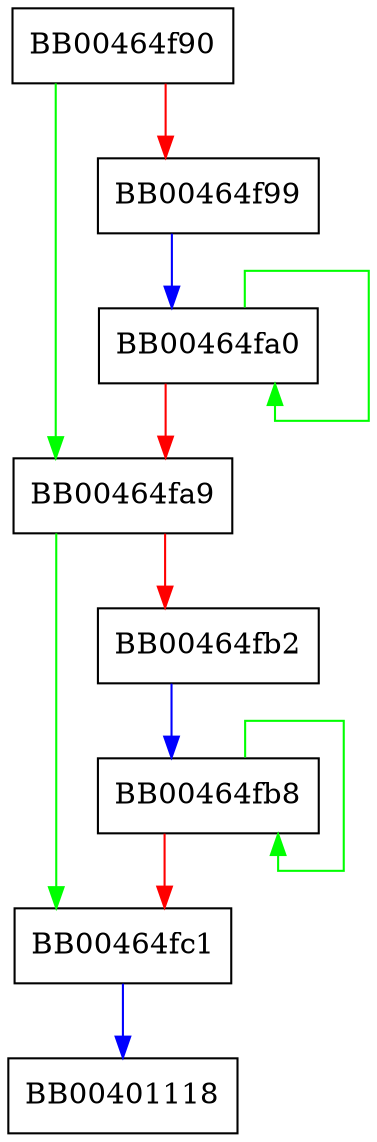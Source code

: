digraph index_serial_LHASH_COMP {
  node [shape="box"];
  graph [splines=ortho];
  BB00464f90 -> BB00464fa9 [color="green"];
  BB00464f90 -> BB00464f99 [color="red"];
  BB00464f99 -> BB00464fa0 [color="blue"];
  BB00464fa0 -> BB00464fa0 [color="green"];
  BB00464fa0 -> BB00464fa9 [color="red"];
  BB00464fa9 -> BB00464fc1 [color="green"];
  BB00464fa9 -> BB00464fb2 [color="red"];
  BB00464fb2 -> BB00464fb8 [color="blue"];
  BB00464fb8 -> BB00464fb8 [color="green"];
  BB00464fb8 -> BB00464fc1 [color="red"];
  BB00464fc1 -> BB00401118 [color="blue"];
}